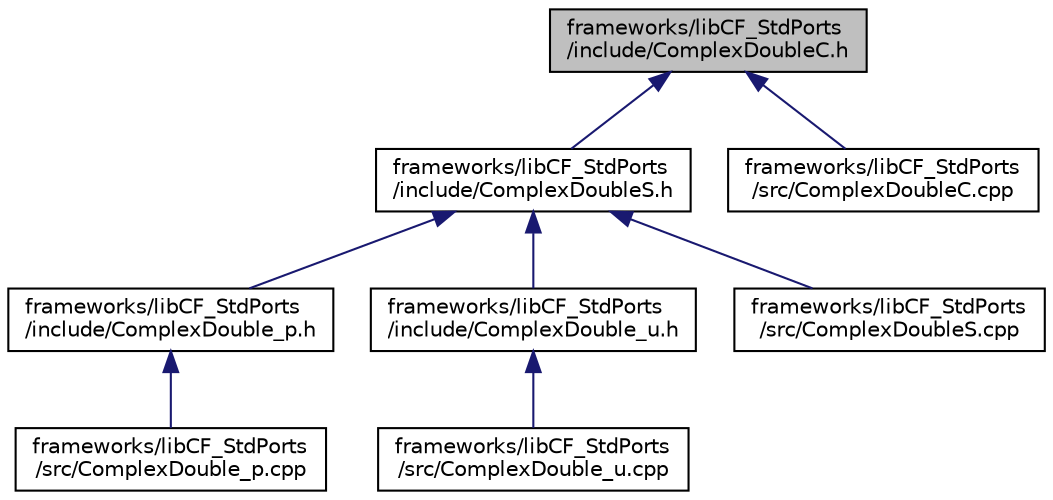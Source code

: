 digraph "frameworks/libCF_StdPorts/include/ComplexDoubleC.h"
{
 // INTERACTIVE_SVG=YES
  edge [fontname="Helvetica",fontsize="10",labelfontname="Helvetica",labelfontsize="10"];
  node [fontname="Helvetica",fontsize="10",shape=record];
  Node1 [label="frameworks/libCF_StdPorts\l/include/ComplexDoubleC.h",height=0.2,width=0.4,color="black", fillcolor="grey75", style="filled", fontcolor="black"];
  Node1 -> Node2 [dir="back",color="midnightblue",fontsize="10",style="solid",fontname="Helvetica"];
  Node2 [label="frameworks/libCF_StdPorts\l/include/ComplexDoubleS.h",height=0.2,width=0.4,color="black", fillcolor="white", style="filled",URL="$_complex_double_s_8h.html"];
  Node2 -> Node3 [dir="back",color="midnightblue",fontsize="10",style="solid",fontname="Helvetica"];
  Node3 [label="frameworks/libCF_StdPorts\l/include/ComplexDouble_p.h",height=0.2,width=0.4,color="black", fillcolor="white", style="filled",URL="$_complex_double__p_8h.html",tooltip=":  "];
  Node3 -> Node4 [dir="back",color="midnightblue",fontsize="10",style="solid",fontname="Helvetica"];
  Node4 [label="frameworks/libCF_StdPorts\l/src/ComplexDouble_p.cpp",height=0.2,width=0.4,color="black", fillcolor="white", style="filled",URL="$_complex_double__p_8cpp.html",tooltip=":  "];
  Node2 -> Node5 [dir="back",color="midnightblue",fontsize="10",style="solid",fontname="Helvetica"];
  Node5 [label="frameworks/libCF_StdPorts\l/include/ComplexDouble_u.h",height=0.2,width=0.4,color="black", fillcolor="white", style="filled",URL="$_complex_double__u_8h.html",tooltip=":  "];
  Node5 -> Node6 [dir="back",color="midnightblue",fontsize="10",style="solid",fontname="Helvetica"];
  Node6 [label="frameworks/libCF_StdPorts\l/src/ComplexDouble_u.cpp",height=0.2,width=0.4,color="black", fillcolor="white", style="filled",URL="$_complex_double__u_8cpp.html",tooltip=":  "];
  Node2 -> Node7 [dir="back",color="midnightblue",fontsize="10",style="solid",fontname="Helvetica"];
  Node7 [label="frameworks/libCF_StdPorts\l/src/ComplexDoubleS.cpp",height=0.2,width=0.4,color="black", fillcolor="white", style="filled",URL="$_complex_double_s_8cpp.html"];
  Node1 -> Node8 [dir="back",color="midnightblue",fontsize="10",style="solid",fontname="Helvetica"];
  Node8 [label="frameworks/libCF_StdPorts\l/src/ComplexDoubleC.cpp",height=0.2,width=0.4,color="black", fillcolor="white", style="filled",URL="$_complex_double_c_8cpp.html"];
}
